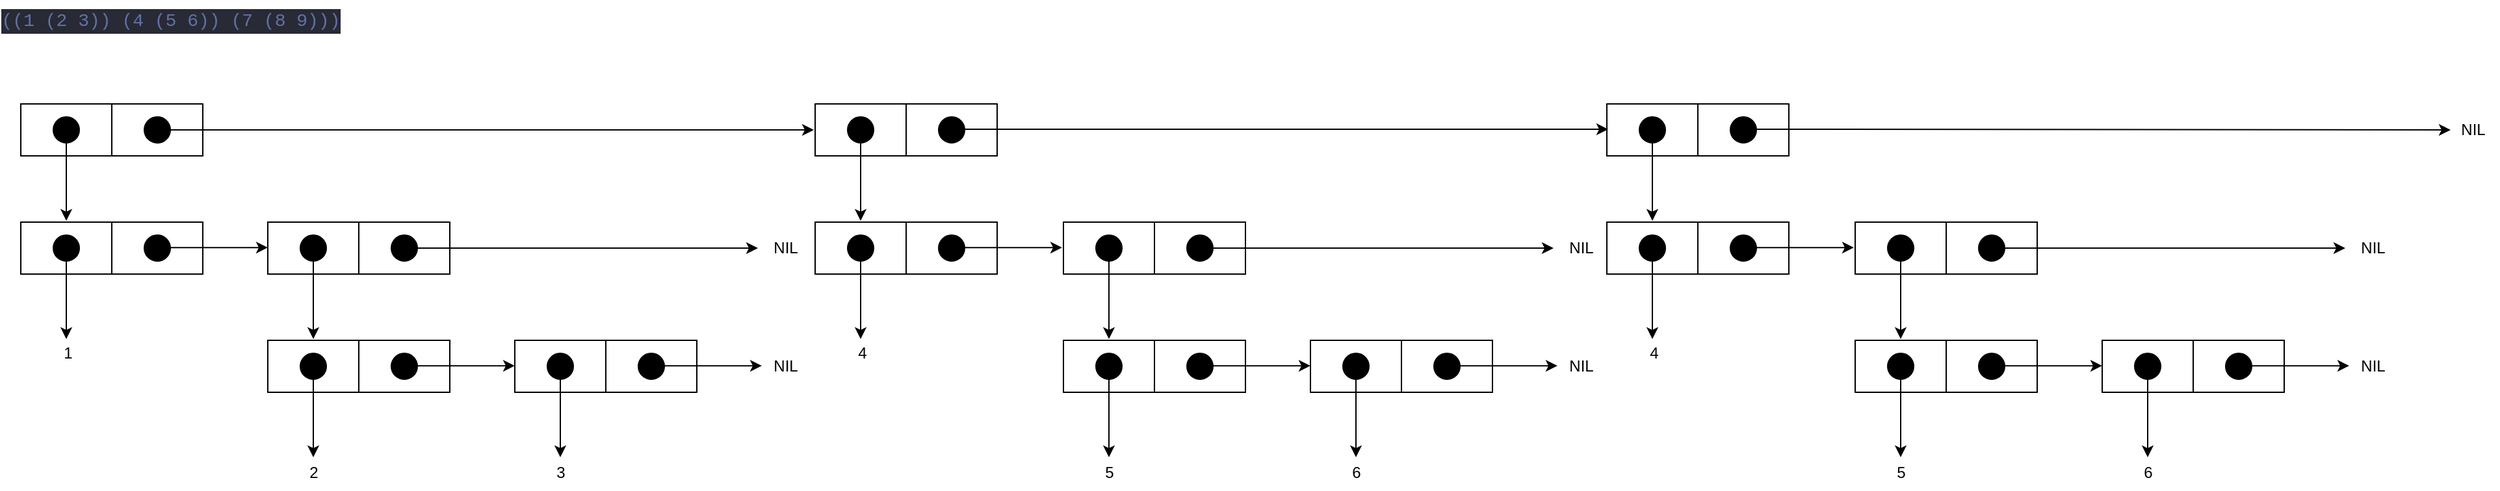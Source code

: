 <mxfile>
    <diagram id="Fdq3Jwrr0xsqzrVo4tWw" name="Página-1">
        <mxGraphModel dx="1560" dy="548" grid="0" gridSize="10" guides="1" tooltips="1" connect="1" arrows="1" fold="1" page="0" pageScale="1" pageWidth="827" pageHeight="1169" background="#FFFFFF" math="0" shadow="0">
            <root>
                <mxCell id="0"/>
                <mxCell id="1" parent="0"/>
                <mxCell id="6" value="&lt;div style=&quot;color: rgb(248, 248, 242); background-color: rgb(40, 42, 54); font-family: Consolas, &amp;quot;Courier New&amp;quot;, monospace; font-weight: normal; font-size: 14px; line-height: 19px; white-space-collapse: preserve;&quot;&gt;&lt;span style=&quot;color: #6272a4;&quot;&gt;((1 (2 3)) (4 (5 6)) (7 (8 9)))&lt;/span&gt;&lt;/div&gt;" style="text;html=1;align=center;verticalAlign=middle;resizable=0;points=[];autosize=1;strokeColor=none;fillColor=none;rounded=0;fontStyle=1" parent="1" vertex="1">
                    <mxGeometry x="-66" y="82" width="257" height="31" as="geometry"/>
                </mxCell>
                <mxCell id="7" value="" style="rounded=0;whiteSpace=wrap;html=1;" parent="1" vertex="1">
                    <mxGeometry x="-52" y="162" width="70" height="40" as="geometry"/>
                </mxCell>
                <mxCell id="8" value="" style="edgeStyle=none;html=1;rounded=0;" parent="1" source="9" edge="1">
                    <mxGeometry relative="1" as="geometry">
                        <mxPoint x="-17" y="252" as="targetPoint"/>
                    </mxGeometry>
                </mxCell>
                <mxCell id="9" value="" style="ellipse;whiteSpace=wrap;html=1;aspect=fixed;fillColor=#000000;rounded=0;" parent="1" vertex="1">
                    <mxGeometry x="-27" y="172" width="20" height="20" as="geometry"/>
                </mxCell>
                <mxCell id="10" value="" style="rounded=0;whiteSpace=wrap;html=1;" parent="1" vertex="1">
                    <mxGeometry x="18" y="162" width="70" height="40" as="geometry"/>
                </mxCell>
                <mxCell id="11" value="" style="edgeStyle=none;html=1;rounded=0;" parent="1" source="12" edge="1">
                    <mxGeometry relative="1" as="geometry">
                        <mxPoint x="558" y="182" as="targetPoint"/>
                    </mxGeometry>
                </mxCell>
                <mxCell id="12" value="" style="ellipse;whiteSpace=wrap;html=1;aspect=fixed;fillColor=#000000;rounded=0;" parent="1" vertex="1">
                    <mxGeometry x="43" y="172" width="20" height="20" as="geometry"/>
                </mxCell>
                <mxCell id="15" value="" style="rounded=0;whiteSpace=wrap;html=1;" parent="1" vertex="1">
                    <mxGeometry x="-52" y="253" width="70" height="40" as="geometry"/>
                </mxCell>
                <mxCell id="16" value="" style="edgeStyle=none;html=1;rounded=0;" parent="1" edge="1">
                    <mxGeometry relative="1" as="geometry">
                        <mxPoint x="-17" y="283" as="sourcePoint"/>
                        <mxPoint x="-17" y="343" as="targetPoint"/>
                    </mxGeometry>
                </mxCell>
                <mxCell id="17" value="" style="rounded=0;whiteSpace=wrap;html=1;" parent="1" vertex="1">
                    <mxGeometry x="18" y="253" width="70" height="40" as="geometry"/>
                </mxCell>
                <mxCell id="19" value="" style="ellipse;whiteSpace=wrap;html=1;aspect=fixed;fillColor=#000000;rounded=0;" parent="1" vertex="1">
                    <mxGeometry x="43" y="263" width="20" height="20" as="geometry"/>
                </mxCell>
                <mxCell id="20" value="" style="ellipse;whiteSpace=wrap;html=1;aspect=fixed;fillColor=#000000;rounded=0;" parent="1" vertex="1">
                    <mxGeometry x="-27" y="263" width="20" height="20" as="geometry"/>
                </mxCell>
                <mxCell id="80" value="1" style="text;html=1;align=center;verticalAlign=middle;resizable=0;points=[];autosize=1;strokeColor=none;fillColor=none;rounded=0;" parent="1" vertex="1">
                    <mxGeometry x="-29" y="341" width="25" height="26" as="geometry"/>
                </mxCell>
                <mxCell id="81" value="" style="edgeStyle=none;html=1;rounded=0;" parent="1" edge="1">
                    <mxGeometry relative="1" as="geometry">
                        <mxPoint x="138" y="272.58" as="targetPoint"/>
                        <mxPoint x="63" y="272.58" as="sourcePoint"/>
                    </mxGeometry>
                </mxCell>
                <mxCell id="82" value="" style="rounded=0;whiteSpace=wrap;html=1;" parent="1" vertex="1">
                    <mxGeometry x="138" y="253" width="70" height="40" as="geometry"/>
                </mxCell>
                <mxCell id="83" value="" style="edgeStyle=none;html=1;rounded=0;" parent="1" source="84" edge="1">
                    <mxGeometry relative="1" as="geometry">
                        <mxPoint x="173" y="343" as="targetPoint"/>
                    </mxGeometry>
                </mxCell>
                <mxCell id="84" value="" style="ellipse;whiteSpace=wrap;html=1;aspect=fixed;fillColor=#000000;rounded=0;" parent="1" vertex="1">
                    <mxGeometry x="163" y="263" width="20" height="20" as="geometry"/>
                </mxCell>
                <mxCell id="85" value="" style="rounded=0;whiteSpace=wrap;html=1;" parent="1" vertex="1">
                    <mxGeometry x="208" y="253" width="70" height="40" as="geometry"/>
                </mxCell>
                <mxCell id="86" value="" style="edgeStyle=none;html=1;rounded=0;" parent="1" source="87" edge="1">
                    <mxGeometry relative="1" as="geometry">
                        <mxPoint x="515" y="273" as="targetPoint"/>
                    </mxGeometry>
                </mxCell>
                <mxCell id="87" value="" style="ellipse;whiteSpace=wrap;html=1;aspect=fixed;fillColor=#000000;rounded=0;" parent="1" vertex="1">
                    <mxGeometry x="233" y="263" width="20" height="20" as="geometry"/>
                </mxCell>
                <mxCell id="88" value="NIL" style="text;html=1;align=center;verticalAlign=middle;resizable=0;points=[];autosize=1;strokeColor=none;fillColor=none;rounded=0;" parent="1" vertex="1">
                    <mxGeometry x="516" y="258" width="40" height="30" as="geometry"/>
                </mxCell>
                <mxCell id="89" value="" style="rounded=0;whiteSpace=wrap;html=1;" parent="1" vertex="1">
                    <mxGeometry x="138" y="344" width="70" height="40" as="geometry"/>
                </mxCell>
                <mxCell id="90" value="" style="edgeStyle=none;html=1;rounded=0;" parent="1" edge="1">
                    <mxGeometry relative="1" as="geometry">
                        <mxPoint x="173" y="374" as="sourcePoint"/>
                        <mxPoint x="173" y="434" as="targetPoint"/>
                    </mxGeometry>
                </mxCell>
                <mxCell id="91" value="" style="rounded=0;whiteSpace=wrap;html=1;" parent="1" vertex="1">
                    <mxGeometry x="208" y="344" width="70" height="40" as="geometry"/>
                </mxCell>
                <mxCell id="92" value="" style="ellipse;whiteSpace=wrap;html=1;aspect=fixed;fillColor=#000000;rounded=0;" parent="1" vertex="1">
                    <mxGeometry x="233" y="354" width="20" height="20" as="geometry"/>
                </mxCell>
                <mxCell id="93" value="" style="ellipse;whiteSpace=wrap;html=1;aspect=fixed;fillColor=#000000;rounded=0;" parent="1" vertex="1">
                    <mxGeometry x="163" y="354" width="20" height="20" as="geometry"/>
                </mxCell>
                <mxCell id="94" value="" style="edgeStyle=none;html=1;rounded=0;" parent="1" edge="1">
                    <mxGeometry relative="1" as="geometry">
                        <mxPoint x="328" y="363.58" as="targetPoint"/>
                        <mxPoint x="253" y="363.58" as="sourcePoint"/>
                    </mxGeometry>
                </mxCell>
                <mxCell id="95" value="2" style="text;html=1;align=center;verticalAlign=middle;resizable=0;points=[];autosize=1;strokeColor=none;fillColor=none;rounded=0;" parent="1" vertex="1">
                    <mxGeometry x="160.5" y="433" width="25" height="26" as="geometry"/>
                </mxCell>
                <mxCell id="96" value="" style="rounded=0;whiteSpace=wrap;html=1;" parent="1" vertex="1">
                    <mxGeometry x="328" y="344" width="70" height="40" as="geometry"/>
                </mxCell>
                <mxCell id="97" value="" style="edgeStyle=none;html=1;rounded=0;" parent="1" edge="1">
                    <mxGeometry relative="1" as="geometry">
                        <mxPoint x="363" y="374" as="sourcePoint"/>
                        <mxPoint x="363" y="434" as="targetPoint"/>
                    </mxGeometry>
                </mxCell>
                <mxCell id="98" value="" style="rounded=0;whiteSpace=wrap;html=1;" parent="1" vertex="1">
                    <mxGeometry x="398" y="344" width="70" height="40" as="geometry"/>
                </mxCell>
                <mxCell id="99" value="" style="ellipse;whiteSpace=wrap;html=1;aspect=fixed;fillColor=#000000;rounded=0;" parent="1" vertex="1">
                    <mxGeometry x="423" y="354" width="20" height="20" as="geometry"/>
                </mxCell>
                <mxCell id="100" value="" style="ellipse;whiteSpace=wrap;html=1;aspect=fixed;fillColor=#000000;rounded=0;" parent="1" vertex="1">
                    <mxGeometry x="353" y="354" width="20" height="20" as="geometry"/>
                </mxCell>
                <mxCell id="101" value="" style="edgeStyle=none;html=1;rounded=0;" parent="1" edge="1">
                    <mxGeometry relative="1" as="geometry">
                        <mxPoint x="518" y="363.58" as="targetPoint"/>
                        <mxPoint x="443" y="363.58" as="sourcePoint"/>
                    </mxGeometry>
                </mxCell>
                <mxCell id="102" value="3" style="text;html=1;align=center;verticalAlign=middle;resizable=0;points=[];autosize=1;strokeColor=none;fillColor=none;rounded=0;" parent="1" vertex="1">
                    <mxGeometry x="350.5" y="433" width="25" height="26" as="geometry"/>
                </mxCell>
                <mxCell id="103" value="NIL" style="text;html=1;align=center;verticalAlign=middle;resizable=0;points=[];autosize=1;strokeColor=none;fillColor=none;rounded=0;" parent="1" vertex="1">
                    <mxGeometry x="516" y="349" width="40" height="30" as="geometry"/>
                </mxCell>
                <mxCell id="104" value="" style="rounded=0;whiteSpace=wrap;html=1;" parent="1" vertex="1">
                    <mxGeometry x="559" y="162" width="70" height="40" as="geometry"/>
                </mxCell>
                <mxCell id="105" value="" style="edgeStyle=none;html=1;rounded=0;" parent="1" source="106" edge="1">
                    <mxGeometry relative="1" as="geometry">
                        <mxPoint x="594" y="252" as="targetPoint"/>
                    </mxGeometry>
                </mxCell>
                <mxCell id="106" value="" style="ellipse;whiteSpace=wrap;html=1;aspect=fixed;fillColor=#000000;rounded=0;" parent="1" vertex="1">
                    <mxGeometry x="584" y="172" width="20" height="20" as="geometry"/>
                </mxCell>
                <mxCell id="107" value="" style="rounded=0;whiteSpace=wrap;html=1;" parent="1" vertex="1">
                    <mxGeometry x="629" y="162" width="70" height="40" as="geometry"/>
                </mxCell>
                <mxCell id="108" value="" style="ellipse;whiteSpace=wrap;html=1;aspect=fixed;fillColor=#000000;rounded=0;" parent="1" vertex="1">
                    <mxGeometry x="654" y="172" width="20" height="20" as="geometry"/>
                </mxCell>
                <mxCell id="109" value="" style="rounded=0;whiteSpace=wrap;html=1;" parent="1" vertex="1">
                    <mxGeometry x="559" y="253" width="70" height="40" as="geometry"/>
                </mxCell>
                <mxCell id="110" value="" style="edgeStyle=none;html=1;rounded=0;" parent="1" edge="1">
                    <mxGeometry relative="1" as="geometry">
                        <mxPoint x="594" y="283" as="sourcePoint"/>
                        <mxPoint x="594" y="343" as="targetPoint"/>
                    </mxGeometry>
                </mxCell>
                <mxCell id="111" value="" style="rounded=0;whiteSpace=wrap;html=1;" parent="1" vertex="1">
                    <mxGeometry x="629" y="253" width="70" height="40" as="geometry"/>
                </mxCell>
                <mxCell id="112" value="" style="ellipse;whiteSpace=wrap;html=1;aspect=fixed;fillColor=#000000;rounded=0;" parent="1" vertex="1">
                    <mxGeometry x="654" y="263" width="20" height="20" as="geometry"/>
                </mxCell>
                <mxCell id="113" value="" style="ellipse;whiteSpace=wrap;html=1;aspect=fixed;fillColor=#000000;rounded=0;" parent="1" vertex="1">
                    <mxGeometry x="584" y="263" width="20" height="20" as="geometry"/>
                </mxCell>
                <mxCell id="114" value="4" style="text;html=1;align=center;verticalAlign=middle;resizable=0;points=[];autosize=1;strokeColor=none;fillColor=none;rounded=0;" parent="1" vertex="1">
                    <mxGeometry x="582" y="341" width="25" height="26" as="geometry"/>
                </mxCell>
                <mxCell id="115" value="" style="edgeStyle=none;html=1;rounded=0;" parent="1" edge="1">
                    <mxGeometry relative="1" as="geometry">
                        <mxPoint x="749" y="272.58" as="targetPoint"/>
                        <mxPoint x="674" y="272.58" as="sourcePoint"/>
                    </mxGeometry>
                </mxCell>
                <mxCell id="116" value="" style="rounded=0;whiteSpace=wrap;html=1;" parent="1" vertex="1">
                    <mxGeometry x="750" y="253" width="70" height="40" as="geometry"/>
                </mxCell>
                <mxCell id="117" value="" style="edgeStyle=none;html=1;rounded=0;" parent="1" source="118" edge="1">
                    <mxGeometry relative="1" as="geometry">
                        <mxPoint x="785" y="343" as="targetPoint"/>
                    </mxGeometry>
                </mxCell>
                <mxCell id="118" value="" style="ellipse;whiteSpace=wrap;html=1;aspect=fixed;fillColor=#000000;rounded=0;" parent="1" vertex="1">
                    <mxGeometry x="775" y="263" width="20" height="20" as="geometry"/>
                </mxCell>
                <mxCell id="119" value="" style="rounded=0;whiteSpace=wrap;html=1;" parent="1" vertex="1">
                    <mxGeometry x="820" y="253" width="70" height="40" as="geometry"/>
                </mxCell>
                <mxCell id="120" value="" style="edgeStyle=none;html=1;rounded=0;" parent="1" source="121" edge="1">
                    <mxGeometry relative="1" as="geometry">
                        <mxPoint x="1127" y="273" as="targetPoint"/>
                    </mxGeometry>
                </mxCell>
                <mxCell id="121" value="" style="ellipse;whiteSpace=wrap;html=1;aspect=fixed;fillColor=#000000;rounded=0;" parent="1" vertex="1">
                    <mxGeometry x="845" y="263" width="20" height="20" as="geometry"/>
                </mxCell>
                <mxCell id="122" value="NIL" style="text;html=1;align=center;verticalAlign=middle;resizable=0;points=[];autosize=1;strokeColor=none;fillColor=none;rounded=0;" parent="1" vertex="1">
                    <mxGeometry x="1128" y="258" width="40" height="30" as="geometry"/>
                </mxCell>
                <mxCell id="123" value="" style="rounded=0;whiteSpace=wrap;html=1;" parent="1" vertex="1">
                    <mxGeometry x="750" y="344" width="70" height="40" as="geometry"/>
                </mxCell>
                <mxCell id="124" value="" style="edgeStyle=none;html=1;rounded=0;" parent="1" edge="1">
                    <mxGeometry relative="1" as="geometry">
                        <mxPoint x="785" y="374" as="sourcePoint"/>
                        <mxPoint x="785" y="434" as="targetPoint"/>
                    </mxGeometry>
                </mxCell>
                <mxCell id="125" value="" style="rounded=0;whiteSpace=wrap;html=1;" parent="1" vertex="1">
                    <mxGeometry x="820" y="344" width="70" height="40" as="geometry"/>
                </mxCell>
                <mxCell id="126" value="" style="ellipse;whiteSpace=wrap;html=1;aspect=fixed;fillColor=#000000;rounded=0;" parent="1" vertex="1">
                    <mxGeometry x="845" y="354" width="20" height="20" as="geometry"/>
                </mxCell>
                <mxCell id="127" value="" style="ellipse;whiteSpace=wrap;html=1;aspect=fixed;fillColor=#000000;rounded=0;" parent="1" vertex="1">
                    <mxGeometry x="775" y="354" width="20" height="20" as="geometry"/>
                </mxCell>
                <mxCell id="128" value="" style="edgeStyle=none;html=1;rounded=0;" parent="1" edge="1">
                    <mxGeometry relative="1" as="geometry">
                        <mxPoint x="940" y="363.58" as="targetPoint"/>
                        <mxPoint x="865" y="363.58" as="sourcePoint"/>
                    </mxGeometry>
                </mxCell>
                <mxCell id="129" value="5" style="text;html=1;align=center;verticalAlign=middle;resizable=0;points=[];autosize=1;strokeColor=none;fillColor=none;rounded=0;" parent="1" vertex="1">
                    <mxGeometry x="772.5" y="433" width="25" height="26" as="geometry"/>
                </mxCell>
                <mxCell id="130" value="" style="rounded=0;whiteSpace=wrap;html=1;" parent="1" vertex="1">
                    <mxGeometry x="940" y="344" width="70" height="40" as="geometry"/>
                </mxCell>
                <mxCell id="131" value="" style="edgeStyle=none;html=1;rounded=0;" parent="1" edge="1">
                    <mxGeometry relative="1" as="geometry">
                        <mxPoint x="975" y="374" as="sourcePoint"/>
                        <mxPoint x="975" y="434" as="targetPoint"/>
                    </mxGeometry>
                </mxCell>
                <mxCell id="132" value="" style="rounded=0;whiteSpace=wrap;html=1;" parent="1" vertex="1">
                    <mxGeometry x="1010" y="344" width="70" height="40" as="geometry"/>
                </mxCell>
                <mxCell id="133" value="" style="ellipse;whiteSpace=wrap;html=1;aspect=fixed;fillColor=#000000;rounded=0;" parent="1" vertex="1">
                    <mxGeometry x="1035" y="354" width="20" height="20" as="geometry"/>
                </mxCell>
                <mxCell id="134" value="" style="ellipse;whiteSpace=wrap;html=1;aspect=fixed;fillColor=#000000;rounded=0;" parent="1" vertex="1">
                    <mxGeometry x="965" y="354" width="20" height="20" as="geometry"/>
                </mxCell>
                <mxCell id="135" value="" style="edgeStyle=none;html=1;rounded=0;" parent="1" edge="1">
                    <mxGeometry relative="1" as="geometry">
                        <mxPoint x="1130" y="363.58" as="targetPoint"/>
                        <mxPoint x="1055" y="363.58" as="sourcePoint"/>
                    </mxGeometry>
                </mxCell>
                <mxCell id="136" value="6" style="text;html=1;align=center;verticalAlign=middle;resizable=0;points=[];autosize=1;strokeColor=none;fillColor=none;rounded=0;" parent="1" vertex="1">
                    <mxGeometry x="962.5" y="433" width="25" height="26" as="geometry"/>
                </mxCell>
                <mxCell id="137" value="NIL" style="text;html=1;align=center;verticalAlign=middle;resizable=0;points=[];autosize=1;strokeColor=none;fillColor=none;rounded=0;" parent="1" vertex="1">
                    <mxGeometry x="1128" y="349" width="40" height="30" as="geometry"/>
                </mxCell>
                <mxCell id="138" value="" style="rounded=0;whiteSpace=wrap;html=1;" parent="1" vertex="1">
                    <mxGeometry x="1168" y="162" width="70" height="40" as="geometry"/>
                </mxCell>
                <mxCell id="139" value="" style="edgeStyle=none;html=1;rounded=0;" parent="1" source="140" edge="1">
                    <mxGeometry relative="1" as="geometry">
                        <mxPoint x="1203" y="252" as="targetPoint"/>
                    </mxGeometry>
                </mxCell>
                <mxCell id="140" value="" style="ellipse;whiteSpace=wrap;html=1;aspect=fixed;fillColor=#000000;rounded=0;" parent="1" vertex="1">
                    <mxGeometry x="1193" y="172" width="20" height="20" as="geometry"/>
                </mxCell>
                <mxCell id="141" value="" style="rounded=0;whiteSpace=wrap;html=1;" parent="1" vertex="1">
                    <mxGeometry x="1238" y="162" width="70" height="40" as="geometry"/>
                </mxCell>
                <mxCell id="142" value="" style="ellipse;whiteSpace=wrap;html=1;aspect=fixed;fillColor=#000000;rounded=0;" parent="1" vertex="1">
                    <mxGeometry x="1263" y="172" width="20" height="20" as="geometry"/>
                </mxCell>
                <mxCell id="143" value="" style="rounded=0;whiteSpace=wrap;html=1;" parent="1" vertex="1">
                    <mxGeometry x="1168" y="253" width="70" height="40" as="geometry"/>
                </mxCell>
                <mxCell id="144" value="" style="edgeStyle=none;html=1;rounded=0;" parent="1" edge="1">
                    <mxGeometry relative="1" as="geometry">
                        <mxPoint x="1203" y="283" as="sourcePoint"/>
                        <mxPoint x="1203" y="343" as="targetPoint"/>
                    </mxGeometry>
                </mxCell>
                <mxCell id="145" value="" style="rounded=0;whiteSpace=wrap;html=1;" parent="1" vertex="1">
                    <mxGeometry x="1238" y="253" width="70" height="40" as="geometry"/>
                </mxCell>
                <mxCell id="146" value="" style="ellipse;whiteSpace=wrap;html=1;aspect=fixed;fillColor=#000000;rounded=0;" parent="1" vertex="1">
                    <mxGeometry x="1263" y="263" width="20" height="20" as="geometry"/>
                </mxCell>
                <mxCell id="147" value="" style="ellipse;whiteSpace=wrap;html=1;aspect=fixed;fillColor=#000000;rounded=0;" parent="1" vertex="1">
                    <mxGeometry x="1193" y="263" width="20" height="20" as="geometry"/>
                </mxCell>
                <mxCell id="148" value="4" style="text;html=1;align=center;verticalAlign=middle;resizable=0;points=[];autosize=1;strokeColor=none;fillColor=none;rounded=0;" parent="1" vertex="1">
                    <mxGeometry x="1191" y="341" width="25" height="26" as="geometry"/>
                </mxCell>
                <mxCell id="149" value="" style="edgeStyle=none;html=1;rounded=0;" parent="1" edge="1">
                    <mxGeometry relative="1" as="geometry">
                        <mxPoint x="1358" y="272.58" as="targetPoint"/>
                        <mxPoint x="1283" y="272.58" as="sourcePoint"/>
                    </mxGeometry>
                </mxCell>
                <mxCell id="150" value="" style="rounded=0;whiteSpace=wrap;html=1;" parent="1" vertex="1">
                    <mxGeometry x="1359" y="253" width="70" height="40" as="geometry"/>
                </mxCell>
                <mxCell id="151" value="" style="edgeStyle=none;html=1;rounded=0;" parent="1" source="152" edge="1">
                    <mxGeometry relative="1" as="geometry">
                        <mxPoint x="1394" y="343" as="targetPoint"/>
                    </mxGeometry>
                </mxCell>
                <mxCell id="152" value="" style="ellipse;whiteSpace=wrap;html=1;aspect=fixed;fillColor=#000000;rounded=0;" parent="1" vertex="1">
                    <mxGeometry x="1384" y="263" width="20" height="20" as="geometry"/>
                </mxCell>
                <mxCell id="153" value="" style="rounded=0;whiteSpace=wrap;html=1;" parent="1" vertex="1">
                    <mxGeometry x="1429" y="253" width="70" height="40" as="geometry"/>
                </mxCell>
                <mxCell id="154" value="" style="edgeStyle=none;html=1;rounded=0;" parent="1" source="155" edge="1">
                    <mxGeometry relative="1" as="geometry">
                        <mxPoint x="1736" y="273" as="targetPoint"/>
                    </mxGeometry>
                </mxCell>
                <mxCell id="155" value="" style="ellipse;whiteSpace=wrap;html=1;aspect=fixed;fillColor=#000000;rounded=0;" parent="1" vertex="1">
                    <mxGeometry x="1454" y="263" width="20" height="20" as="geometry"/>
                </mxCell>
                <mxCell id="156" value="NIL" style="text;html=1;align=center;verticalAlign=middle;resizable=0;points=[];autosize=1;strokeColor=none;fillColor=none;rounded=0;" parent="1" vertex="1">
                    <mxGeometry x="1737" y="258" width="40" height="30" as="geometry"/>
                </mxCell>
                <mxCell id="157" value="" style="rounded=0;whiteSpace=wrap;html=1;" parent="1" vertex="1">
                    <mxGeometry x="1359" y="344" width="70" height="40" as="geometry"/>
                </mxCell>
                <mxCell id="158" value="" style="edgeStyle=none;html=1;rounded=0;" parent="1" edge="1">
                    <mxGeometry relative="1" as="geometry">
                        <mxPoint x="1394" y="374" as="sourcePoint"/>
                        <mxPoint x="1394" y="434" as="targetPoint"/>
                    </mxGeometry>
                </mxCell>
                <mxCell id="159" value="" style="rounded=0;whiteSpace=wrap;html=1;" parent="1" vertex="1">
                    <mxGeometry x="1429" y="344" width="70" height="40" as="geometry"/>
                </mxCell>
                <mxCell id="160" value="" style="ellipse;whiteSpace=wrap;html=1;aspect=fixed;fillColor=#000000;rounded=0;" parent="1" vertex="1">
                    <mxGeometry x="1454" y="354" width="20" height="20" as="geometry"/>
                </mxCell>
                <mxCell id="161" value="" style="ellipse;whiteSpace=wrap;html=1;aspect=fixed;fillColor=#000000;rounded=0;" parent="1" vertex="1">
                    <mxGeometry x="1384" y="354" width="20" height="20" as="geometry"/>
                </mxCell>
                <mxCell id="162" value="" style="edgeStyle=none;html=1;rounded=0;" parent="1" edge="1">
                    <mxGeometry relative="1" as="geometry">
                        <mxPoint x="1549" y="363.58" as="targetPoint"/>
                        <mxPoint x="1474" y="363.58" as="sourcePoint"/>
                    </mxGeometry>
                </mxCell>
                <mxCell id="163" value="5" style="text;html=1;align=center;verticalAlign=middle;resizable=0;points=[];autosize=1;strokeColor=none;fillColor=none;rounded=0;" parent="1" vertex="1">
                    <mxGeometry x="1381.5" y="433" width="25" height="26" as="geometry"/>
                </mxCell>
                <mxCell id="164" value="" style="rounded=0;whiteSpace=wrap;html=1;" parent="1" vertex="1">
                    <mxGeometry x="1549" y="344" width="70" height="40" as="geometry"/>
                </mxCell>
                <mxCell id="165" value="" style="edgeStyle=none;html=1;rounded=0;" parent="1" edge="1">
                    <mxGeometry relative="1" as="geometry">
                        <mxPoint x="1584" y="374" as="sourcePoint"/>
                        <mxPoint x="1584" y="434" as="targetPoint"/>
                    </mxGeometry>
                </mxCell>
                <mxCell id="166" value="" style="rounded=0;whiteSpace=wrap;html=1;" parent="1" vertex="1">
                    <mxGeometry x="1619" y="344" width="70" height="40" as="geometry"/>
                </mxCell>
                <mxCell id="167" value="" style="ellipse;whiteSpace=wrap;html=1;aspect=fixed;fillColor=#000000;rounded=0;" parent="1" vertex="1">
                    <mxGeometry x="1644" y="354" width="20" height="20" as="geometry"/>
                </mxCell>
                <mxCell id="168" value="" style="ellipse;whiteSpace=wrap;html=1;aspect=fixed;fillColor=#000000;rounded=0;" parent="1" vertex="1">
                    <mxGeometry x="1574" y="354" width="20" height="20" as="geometry"/>
                </mxCell>
                <mxCell id="169" value="" style="edgeStyle=none;html=1;rounded=0;" parent="1" edge="1">
                    <mxGeometry relative="1" as="geometry">
                        <mxPoint x="1739" y="363.58" as="targetPoint"/>
                        <mxPoint x="1664" y="363.58" as="sourcePoint"/>
                    </mxGeometry>
                </mxCell>
                <mxCell id="170" value="6" style="text;html=1;align=center;verticalAlign=middle;resizable=0;points=[];autosize=1;strokeColor=none;fillColor=none;rounded=0;" parent="1" vertex="1">
                    <mxGeometry x="1571.5" y="433" width="25" height="26" as="geometry"/>
                </mxCell>
                <mxCell id="171" value="NIL" style="text;html=1;align=center;verticalAlign=middle;resizable=0;points=[];autosize=1;strokeColor=none;fillColor=none;rounded=0;" parent="1" vertex="1">
                    <mxGeometry x="1737" y="349" width="40" height="30" as="geometry"/>
                </mxCell>
                <mxCell id="172" value="" style="edgeStyle=none;html=1;rounded=0;" parent="1" edge="1">
                    <mxGeometry relative="1" as="geometry">
                        <mxPoint x="1169" y="181.5" as="targetPoint"/>
                        <mxPoint x="674" y="181.5" as="sourcePoint"/>
                    </mxGeometry>
                </mxCell>
                <mxCell id="173" value="" style="edgeStyle=none;html=1;rounded=0;entryX=0.075;entryY=0.5;entryDx=0;entryDy=0;entryPerimeter=0;" parent="1" target="174" edge="1">
                    <mxGeometry relative="1" as="geometry">
                        <mxPoint x="1734" y="182" as="targetPoint"/>
                        <mxPoint x="1283" y="181.5" as="sourcePoint"/>
                    </mxGeometry>
                </mxCell>
                <mxCell id="174" value="NIL" style="text;html=1;align=center;verticalAlign=middle;resizable=0;points=[];autosize=1;strokeColor=none;fillColor=none;rounded=0;" parent="1" vertex="1">
                    <mxGeometry x="1814" y="167" width="40" height="30" as="geometry"/>
                </mxCell>
            </root>
        </mxGraphModel>
    </diagram>
</mxfile>